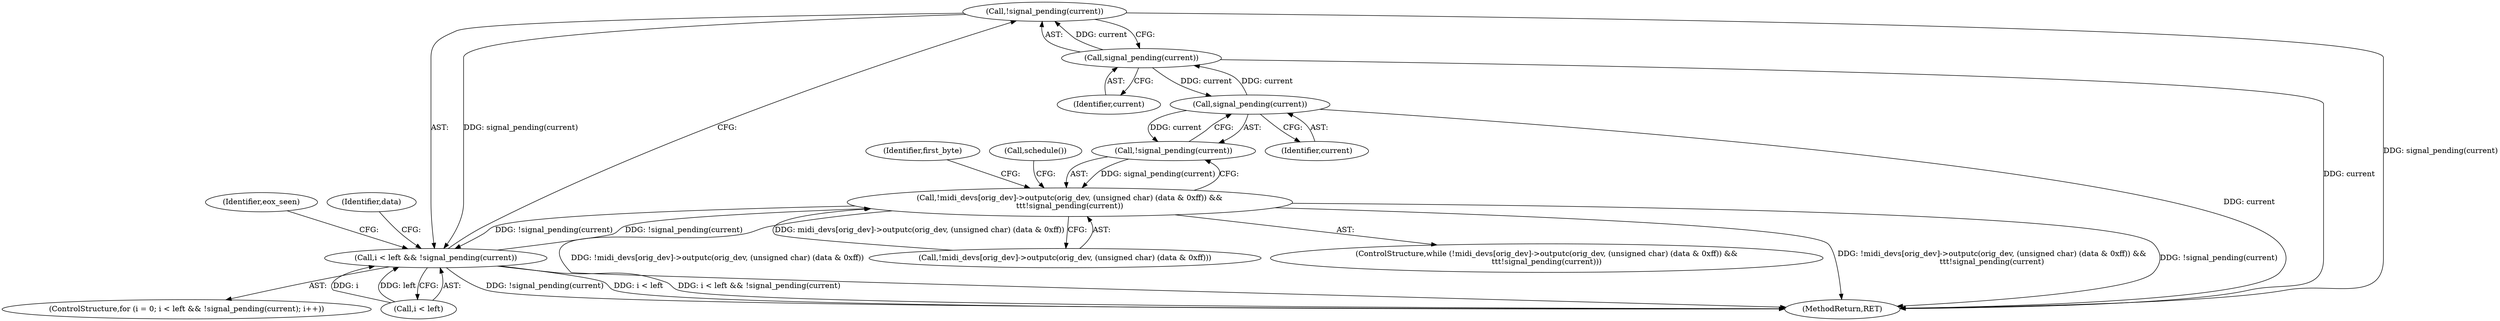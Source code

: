 digraph "0_linux_b769f49463711205d57286e64cf535ed4daf59e9@API" {
"1000214" [label="(Call,!signal_pending(current))"];
"1000215" [label="(Call,signal_pending(current))"];
"1000276" [label="(Call,signal_pending(current))"];
"1000210" [label="(Call,i < left && !signal_pending(current))"];
"1000266" [label="(Call,!midi_devs[orig_dev]->outputc(orig_dev, (unsigned char) (data & 0xff)) &&\n\t\t\t!signal_pending(current))"];
"1000216" [label="(Identifier,current)"];
"1000206" [label="(ControlStructure,for (i = 0; i < left && !signal_pending(current); i++))"];
"1000210" [label="(Call,i < left && !signal_pending(current))"];
"1000267" [label="(Call,!midi_devs[orig_dev]->outputc(orig_dev, (unsigned char) (data & 0xff)))"];
"1000282" [label="(Identifier,first_byte)"];
"1000278" [label="(Call,schedule())"];
"1000293" [label="(Identifier,eox_seen)"];
"1000276" [label="(Call,signal_pending(current))"];
"1000275" [label="(Call,!signal_pending(current))"];
"1000223" [label="(Identifier,data)"];
"1000266" [label="(Call,!midi_devs[orig_dev]->outputc(orig_dev, (unsigned char) (data & 0xff)) &&\n\t\t\t!signal_pending(current))"];
"1000211" [label="(Call,i < left)"];
"1000299" [label="(MethodReturn,RET)"];
"1000214" [label="(Call,!signal_pending(current))"];
"1000265" [label="(ControlStructure,while (!midi_devs[orig_dev]->outputc(orig_dev, (unsigned char) (data & 0xff)) &&\n\t\t\t!signal_pending(current)))"];
"1000215" [label="(Call,signal_pending(current))"];
"1000277" [label="(Identifier,current)"];
"1000214" -> "1000210"  [label="AST: "];
"1000214" -> "1000215"  [label="CFG: "];
"1000215" -> "1000214"  [label="AST: "];
"1000210" -> "1000214"  [label="CFG: "];
"1000214" -> "1000299"  [label="DDG: signal_pending(current)"];
"1000214" -> "1000210"  [label="DDG: signal_pending(current)"];
"1000215" -> "1000214"  [label="DDG: current"];
"1000215" -> "1000216"  [label="CFG: "];
"1000216" -> "1000215"  [label="AST: "];
"1000215" -> "1000299"  [label="DDG: current"];
"1000276" -> "1000215"  [label="DDG: current"];
"1000215" -> "1000276"  [label="DDG: current"];
"1000276" -> "1000275"  [label="AST: "];
"1000276" -> "1000277"  [label="CFG: "];
"1000277" -> "1000276"  [label="AST: "];
"1000275" -> "1000276"  [label="CFG: "];
"1000276" -> "1000299"  [label="DDG: current"];
"1000276" -> "1000275"  [label="DDG: current"];
"1000210" -> "1000206"  [label="AST: "];
"1000210" -> "1000211"  [label="CFG: "];
"1000211" -> "1000210"  [label="AST: "];
"1000223" -> "1000210"  [label="CFG: "];
"1000293" -> "1000210"  [label="CFG: "];
"1000210" -> "1000299"  [label="DDG: i < left && !signal_pending(current)"];
"1000210" -> "1000299"  [label="DDG: !signal_pending(current)"];
"1000210" -> "1000299"  [label="DDG: i < left"];
"1000211" -> "1000210"  [label="DDG: i"];
"1000211" -> "1000210"  [label="DDG: left"];
"1000266" -> "1000210"  [label="DDG: !signal_pending(current)"];
"1000210" -> "1000266"  [label="DDG: !signal_pending(current)"];
"1000266" -> "1000265"  [label="AST: "];
"1000266" -> "1000267"  [label="CFG: "];
"1000266" -> "1000275"  [label="CFG: "];
"1000267" -> "1000266"  [label="AST: "];
"1000275" -> "1000266"  [label="AST: "];
"1000278" -> "1000266"  [label="CFG: "];
"1000282" -> "1000266"  [label="CFG: "];
"1000266" -> "1000299"  [label="DDG: !signal_pending(current)"];
"1000266" -> "1000299"  [label="DDG: !midi_devs[orig_dev]->outputc(orig_dev, (unsigned char) (data & 0xff))"];
"1000266" -> "1000299"  [label="DDG: !midi_devs[orig_dev]->outputc(orig_dev, (unsigned char) (data & 0xff)) &&\n\t\t\t!signal_pending(current)"];
"1000267" -> "1000266"  [label="DDG: midi_devs[orig_dev]->outputc(orig_dev, (unsigned char) (data & 0xff))"];
"1000275" -> "1000266"  [label="DDG: signal_pending(current)"];
}
